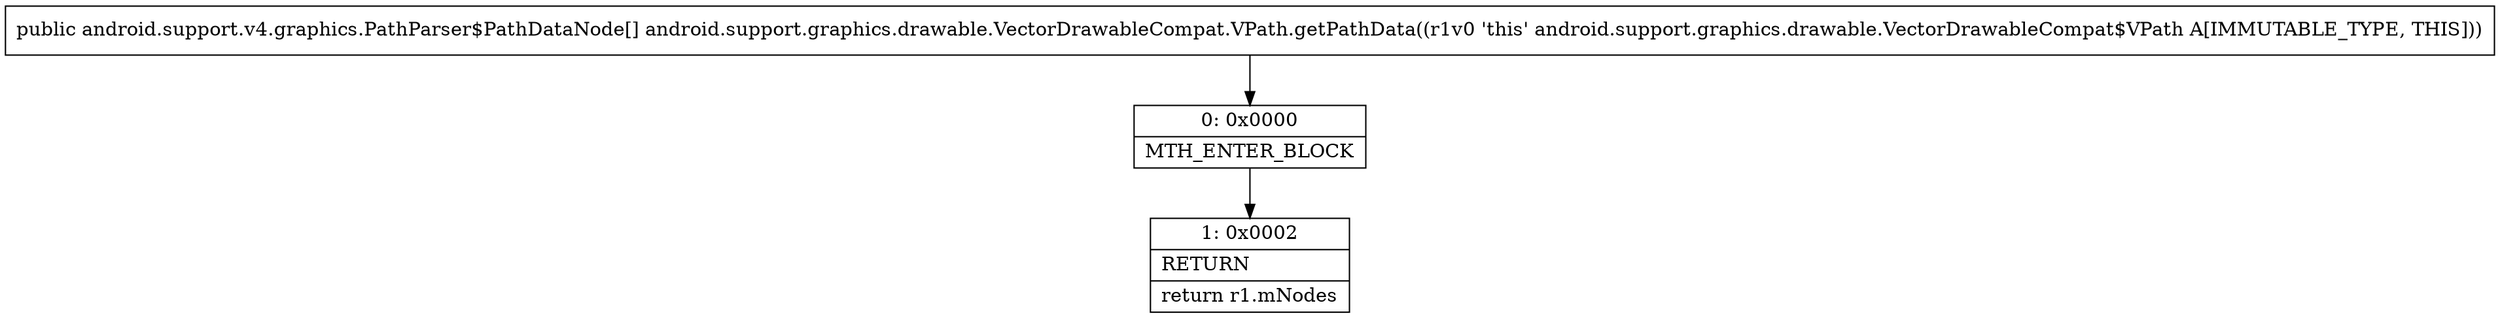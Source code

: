 digraph "CFG forandroid.support.graphics.drawable.VectorDrawableCompat.VPath.getPathData()[Landroid\/support\/v4\/graphics\/PathParser$PathDataNode;" {
Node_0 [shape=record,label="{0\:\ 0x0000|MTH_ENTER_BLOCK\l}"];
Node_1 [shape=record,label="{1\:\ 0x0002|RETURN\l|return r1.mNodes\l}"];
MethodNode[shape=record,label="{public android.support.v4.graphics.PathParser$PathDataNode[] android.support.graphics.drawable.VectorDrawableCompat.VPath.getPathData((r1v0 'this' android.support.graphics.drawable.VectorDrawableCompat$VPath A[IMMUTABLE_TYPE, THIS])) }"];
MethodNode -> Node_0;
Node_0 -> Node_1;
}

